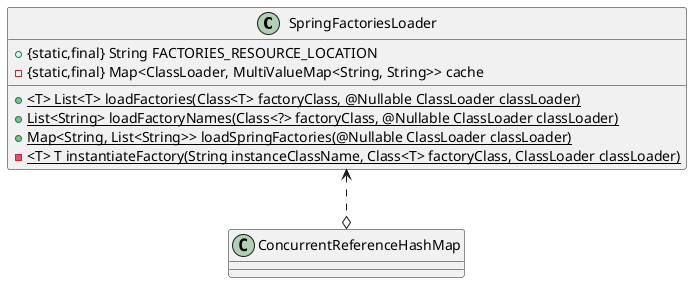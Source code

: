 @startuml
class SpringFactoriesLoader{
    + {static,final} String FACTORIES_RESOURCE_LOCATION
    - {static,final} Map<ClassLoader, MultiValueMap<String, String>> cache
    + {static} <T> List<T> loadFactories(Class<T> factoryClass, @Nullable ClassLoader classLoader)
    + {static} List<String> loadFactoryNames(Class<?> factoryClass, @Nullable ClassLoader classLoader)
    + {static} Map<String, List<String>> loadSpringFactories(@Nullable ClassLoader classLoader)
    - {static} <T> T instantiateFactory(String instanceClassName, Class<T> factoryClass, ClassLoader classLoader)
}
SpringFactoriesLoader <..o ConcurrentReferenceHashMap
@enduml